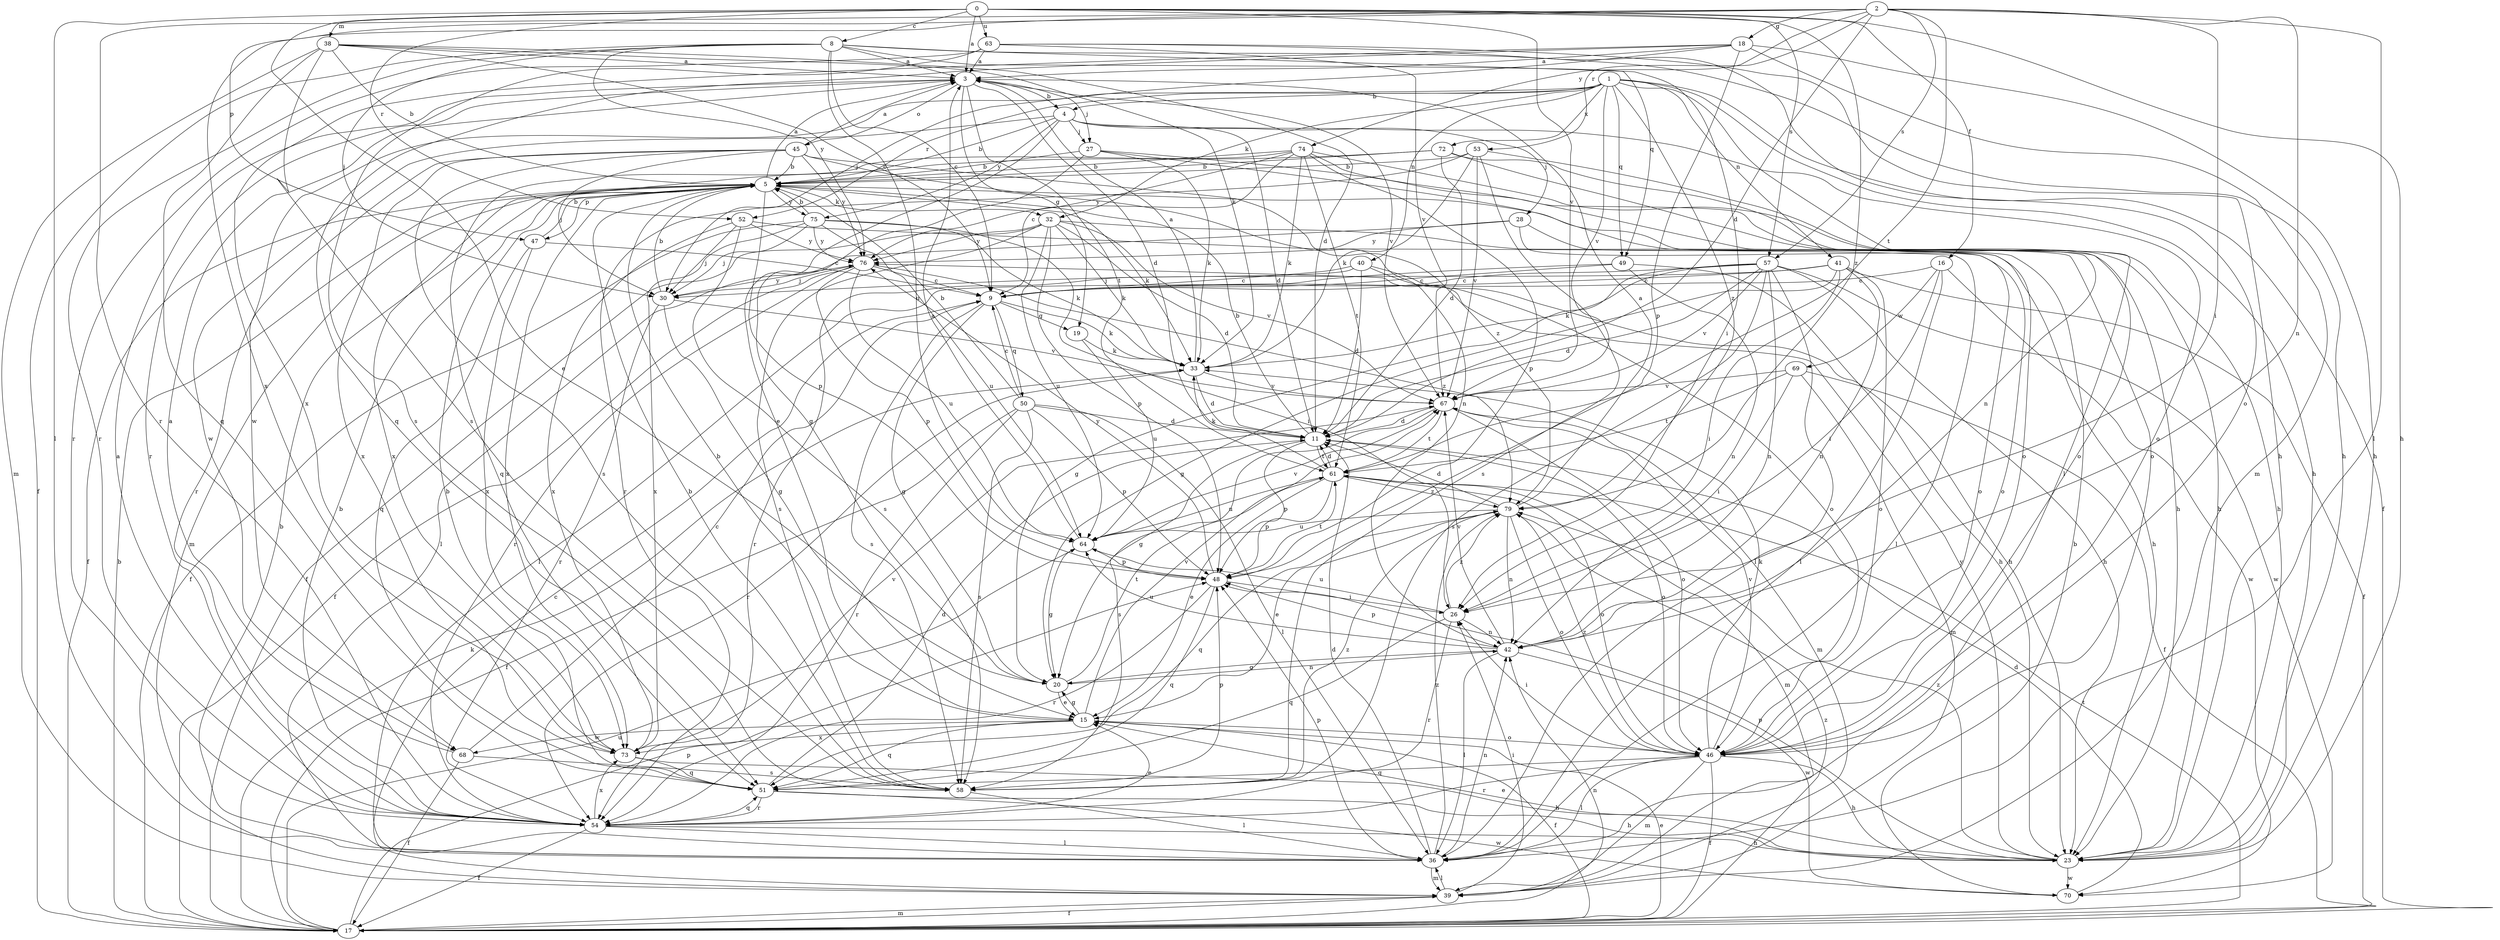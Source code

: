 strict digraph  {
0;
1;
2;
3;
4;
5;
8;
9;
11;
15;
16;
17;
18;
19;
20;
23;
26;
27;
28;
30;
32;
33;
36;
38;
39;
40;
41;
42;
45;
46;
47;
48;
49;
50;
51;
52;
53;
54;
57;
58;
61;
63;
64;
67;
68;
69;
70;
72;
73;
74;
75;
76;
79;
0 -> 3  [label=a];
0 -> 8  [label=c];
0 -> 15  [label=e];
0 -> 16  [label=f];
0 -> 23  [label=h];
0 -> 36  [label=l];
0 -> 38  [label=m];
0 -> 52  [label=r];
0 -> 57  [label=s];
0 -> 63  [label=u];
0 -> 67  [label=v];
0 -> 79  [label=z];
1 -> 4  [label=b];
1 -> 17  [label=f];
1 -> 23  [label=h];
1 -> 32  [label=k];
1 -> 36  [label=l];
1 -> 40  [label=n];
1 -> 41  [label=n];
1 -> 49  [label=q];
1 -> 52  [label=r];
1 -> 67  [label=v];
1 -> 68  [label=w];
1 -> 72  [label=x];
1 -> 79  [label=z];
2 -> 11  [label=d];
2 -> 18  [label=g];
2 -> 26  [label=i];
2 -> 36  [label=l];
2 -> 42  [label=n];
2 -> 47  [label=p];
2 -> 53  [label=r];
2 -> 54  [label=r];
2 -> 57  [label=s];
2 -> 61  [label=t];
2 -> 73  [label=x];
2 -> 74  [label=y];
3 -> 4  [label=b];
3 -> 11  [label=d];
3 -> 19  [label=g];
3 -> 27  [label=j];
3 -> 45  [label=o];
3 -> 54  [label=r];
3 -> 61  [label=t];
3 -> 67  [label=v];
4 -> 5  [label=b];
4 -> 11  [label=d];
4 -> 15  [label=e];
4 -> 27  [label=j];
4 -> 28  [label=j];
4 -> 46  [label=o];
4 -> 68  [label=w];
4 -> 75  [label=y];
5 -> 3  [label=a];
5 -> 17  [label=f];
5 -> 32  [label=k];
5 -> 33  [label=k];
5 -> 39  [label=m];
5 -> 47  [label=p];
5 -> 48  [label=p];
5 -> 73  [label=x];
5 -> 75  [label=y];
8 -> 3  [label=a];
8 -> 9  [label=c];
8 -> 17  [label=f];
8 -> 23  [label=h];
8 -> 26  [label=i];
8 -> 30  [label=j];
8 -> 49  [label=q];
8 -> 54  [label=r];
8 -> 64  [label=u];
8 -> 76  [label=y];
9 -> 19  [label=g];
9 -> 20  [label=g];
9 -> 33  [label=k];
9 -> 50  [label=q];
9 -> 58  [label=s];
11 -> 5  [label=b];
11 -> 46  [label=o];
11 -> 48  [label=p];
11 -> 58  [label=s];
11 -> 61  [label=t];
15 -> 5  [label=b];
15 -> 17  [label=f];
15 -> 20  [label=g];
15 -> 46  [label=o];
15 -> 51  [label=q];
15 -> 67  [label=v];
15 -> 68  [label=w];
15 -> 73  [label=x];
16 -> 9  [label=c];
16 -> 26  [label=i];
16 -> 36  [label=l];
16 -> 69  [label=w];
16 -> 70  [label=w];
17 -> 5  [label=b];
17 -> 15  [label=e];
17 -> 33  [label=k];
17 -> 39  [label=m];
17 -> 42  [label=n];
17 -> 48  [label=p];
17 -> 61  [label=t];
17 -> 64  [label=u];
17 -> 79  [label=z];
18 -> 3  [label=a];
18 -> 23  [label=h];
18 -> 30  [label=j];
18 -> 39  [label=m];
18 -> 48  [label=p];
18 -> 51  [label=q];
18 -> 73  [label=x];
19 -> 33  [label=k];
19 -> 64  [label=u];
20 -> 15  [label=e];
20 -> 42  [label=n];
20 -> 61  [label=t];
23 -> 15  [label=e];
23 -> 48  [label=p];
23 -> 70  [label=w];
23 -> 76  [label=y];
23 -> 79  [label=z];
26 -> 42  [label=n];
26 -> 51  [label=q];
26 -> 54  [label=r];
26 -> 64  [label=u];
26 -> 79  [label=z];
27 -> 5  [label=b];
27 -> 20  [label=g];
27 -> 23  [label=h];
27 -> 33  [label=k];
27 -> 46  [label=o];
28 -> 23  [label=h];
28 -> 36  [label=l];
28 -> 46  [label=o];
28 -> 76  [label=y];
30 -> 5  [label=b];
30 -> 20  [label=g];
30 -> 54  [label=r];
30 -> 67  [label=v];
30 -> 76  [label=y];
32 -> 11  [label=d];
32 -> 17  [label=f];
32 -> 33  [label=k];
32 -> 46  [label=o];
32 -> 48  [label=p];
32 -> 58  [label=s];
32 -> 64  [label=u];
32 -> 67  [label=v];
32 -> 76  [label=y];
33 -> 3  [label=a];
33 -> 11  [label=d];
33 -> 54  [label=r];
33 -> 67  [label=v];
36 -> 5  [label=b];
36 -> 11  [label=d];
36 -> 39  [label=m];
36 -> 42  [label=n];
36 -> 48  [label=p];
36 -> 79  [label=z];
38 -> 3  [label=a];
38 -> 5  [label=b];
38 -> 9  [label=c];
38 -> 11  [label=d];
38 -> 33  [label=k];
38 -> 39  [label=m];
38 -> 51  [label=q];
38 -> 58  [label=s];
39 -> 9  [label=c];
39 -> 17  [label=f];
39 -> 26  [label=i];
39 -> 36  [label=l];
40 -> 9  [label=c];
40 -> 11  [label=d];
40 -> 23  [label=h];
40 -> 46  [label=o];
40 -> 54  [label=r];
41 -> 9  [label=c];
41 -> 17  [label=f];
41 -> 20  [label=g];
41 -> 26  [label=i];
41 -> 30  [label=j];
41 -> 42  [label=n];
41 -> 46  [label=o];
42 -> 20  [label=g];
42 -> 36  [label=l];
42 -> 48  [label=p];
42 -> 64  [label=u];
42 -> 67  [label=v];
42 -> 70  [label=w];
45 -> 3  [label=a];
45 -> 5  [label=b];
45 -> 30  [label=j];
45 -> 42  [label=n];
45 -> 54  [label=r];
45 -> 58  [label=s];
45 -> 73  [label=x];
45 -> 76  [label=y];
45 -> 79  [label=z];
46 -> 17  [label=f];
46 -> 23  [label=h];
46 -> 26  [label=i];
46 -> 33  [label=k];
46 -> 36  [label=l];
46 -> 39  [label=m];
46 -> 51  [label=q];
46 -> 54  [label=r];
46 -> 67  [label=v];
46 -> 79  [label=z];
47 -> 5  [label=b];
47 -> 9  [label=c];
47 -> 51  [label=q];
47 -> 73  [label=x];
48 -> 26  [label=i];
48 -> 51  [label=q];
48 -> 54  [label=r];
48 -> 61  [label=t];
48 -> 76  [label=y];
49 -> 9  [label=c];
49 -> 23  [label=h];
49 -> 36  [label=l];
49 -> 42  [label=n];
50 -> 5  [label=b];
50 -> 9  [label=c];
50 -> 11  [label=d];
50 -> 17  [label=f];
50 -> 36  [label=l];
50 -> 48  [label=p];
50 -> 54  [label=r];
50 -> 58  [label=s];
51 -> 5  [label=b];
51 -> 11  [label=d];
51 -> 23  [label=h];
51 -> 54  [label=r];
51 -> 70  [label=w];
52 -> 30  [label=j];
52 -> 36  [label=l];
52 -> 58  [label=s];
52 -> 73  [label=x];
52 -> 76  [label=y];
53 -> 5  [label=b];
53 -> 23  [label=h];
53 -> 33  [label=k];
53 -> 54  [label=r];
53 -> 58  [label=s];
53 -> 67  [label=v];
54 -> 3  [label=a];
54 -> 5  [label=b];
54 -> 15  [label=e];
54 -> 17  [label=f];
54 -> 23  [label=h];
54 -> 36  [label=l];
54 -> 51  [label=q];
54 -> 73  [label=x];
57 -> 9  [label=c];
57 -> 11  [label=d];
57 -> 20  [label=g];
57 -> 23  [label=h];
57 -> 33  [label=k];
57 -> 36  [label=l];
57 -> 42  [label=n];
57 -> 58  [label=s];
57 -> 67  [label=v];
57 -> 70  [label=w];
58 -> 5  [label=b];
58 -> 36  [label=l];
58 -> 48  [label=p];
58 -> 79  [label=z];
61 -> 11  [label=d];
61 -> 15  [label=e];
61 -> 33  [label=k];
61 -> 39  [label=m];
61 -> 46  [label=o];
61 -> 48  [label=p];
61 -> 64  [label=u];
61 -> 79  [label=z];
63 -> 3  [label=a];
63 -> 23  [label=h];
63 -> 46  [label=o];
63 -> 54  [label=r];
63 -> 58  [label=s];
63 -> 67  [label=v];
64 -> 3  [label=a];
64 -> 20  [label=g];
64 -> 48  [label=p];
64 -> 67  [label=v];
67 -> 11  [label=d];
67 -> 20  [label=g];
67 -> 39  [label=m];
67 -> 46  [label=o];
67 -> 61  [label=t];
68 -> 3  [label=a];
68 -> 9  [label=c];
68 -> 17  [label=f];
68 -> 58  [label=s];
69 -> 17  [label=f];
69 -> 26  [label=i];
69 -> 39  [label=m];
69 -> 61  [label=t];
69 -> 67  [label=v];
70 -> 5  [label=b];
70 -> 11  [label=d];
72 -> 5  [label=b];
72 -> 11  [label=d];
72 -> 42  [label=n];
72 -> 46  [label=o];
72 -> 73  [label=x];
73 -> 23  [label=h];
73 -> 51  [label=q];
73 -> 67  [label=v];
74 -> 5  [label=b];
74 -> 9  [label=c];
74 -> 23  [label=h];
74 -> 33  [label=k];
74 -> 46  [label=o];
74 -> 48  [label=p];
74 -> 51  [label=q];
74 -> 61  [label=t];
74 -> 76  [label=y];
75 -> 5  [label=b];
75 -> 17  [label=f];
75 -> 26  [label=i];
75 -> 30  [label=j];
75 -> 33  [label=k];
75 -> 64  [label=u];
75 -> 73  [label=x];
75 -> 76  [label=y];
76 -> 9  [label=c];
76 -> 17  [label=f];
76 -> 30  [label=j];
76 -> 48  [label=p];
76 -> 54  [label=r];
76 -> 64  [label=u];
76 -> 79  [label=z];
79 -> 3  [label=a];
79 -> 11  [label=d];
79 -> 15  [label=e];
79 -> 42  [label=n];
79 -> 46  [label=o];
79 -> 51  [label=q];
79 -> 64  [label=u];
}
